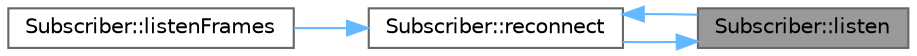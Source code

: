 digraph "Subscriber::listen"
{
 // LATEX_PDF_SIZE
  bgcolor="transparent";
  edge [fontname=Helvetica,fontsize=10,labelfontname=Helvetica,labelfontsize=10];
  node [fontname=Helvetica,fontsize=10,shape=box,height=0.2,width=0.4];
  rankdir="RL";
  Node1 [id="Node000001",label="Subscriber::listen",height=0.2,width=0.4,color="gray40", fillcolor="grey60", style="filled", fontcolor="black",tooltip=" "];
  Node1 -> Node2 [id="edge1_Node000001_Node000002",dir="back",color="steelblue1",style="solid",tooltip=" "];
  Node2 [id="Node000002",label="Subscriber::reconnect",height=0.2,width=0.4,color="grey40", fillcolor="white", style="filled",URL="$classSubscriber.html#a36310cfe69912785375309c9daa1a747",tooltip=" "];
  Node2 -> Node1 [id="edge2_Node000002_Node000001",dir="back",color="steelblue1",style="solid",tooltip=" "];
  Node2 -> Node3 [id="edge3_Node000002_Node000003",dir="back",color="steelblue1",style="solid",tooltip=" "];
  Node3 [id="Node000003",label="Subscriber::listenFrames",height=0.2,width=0.4,color="grey40", fillcolor="white", style="filled",URL="$classSubscriber.html#a61ecab6f9dc9e348c8a8e7df1dc9ec26",tooltip=" "];
}

